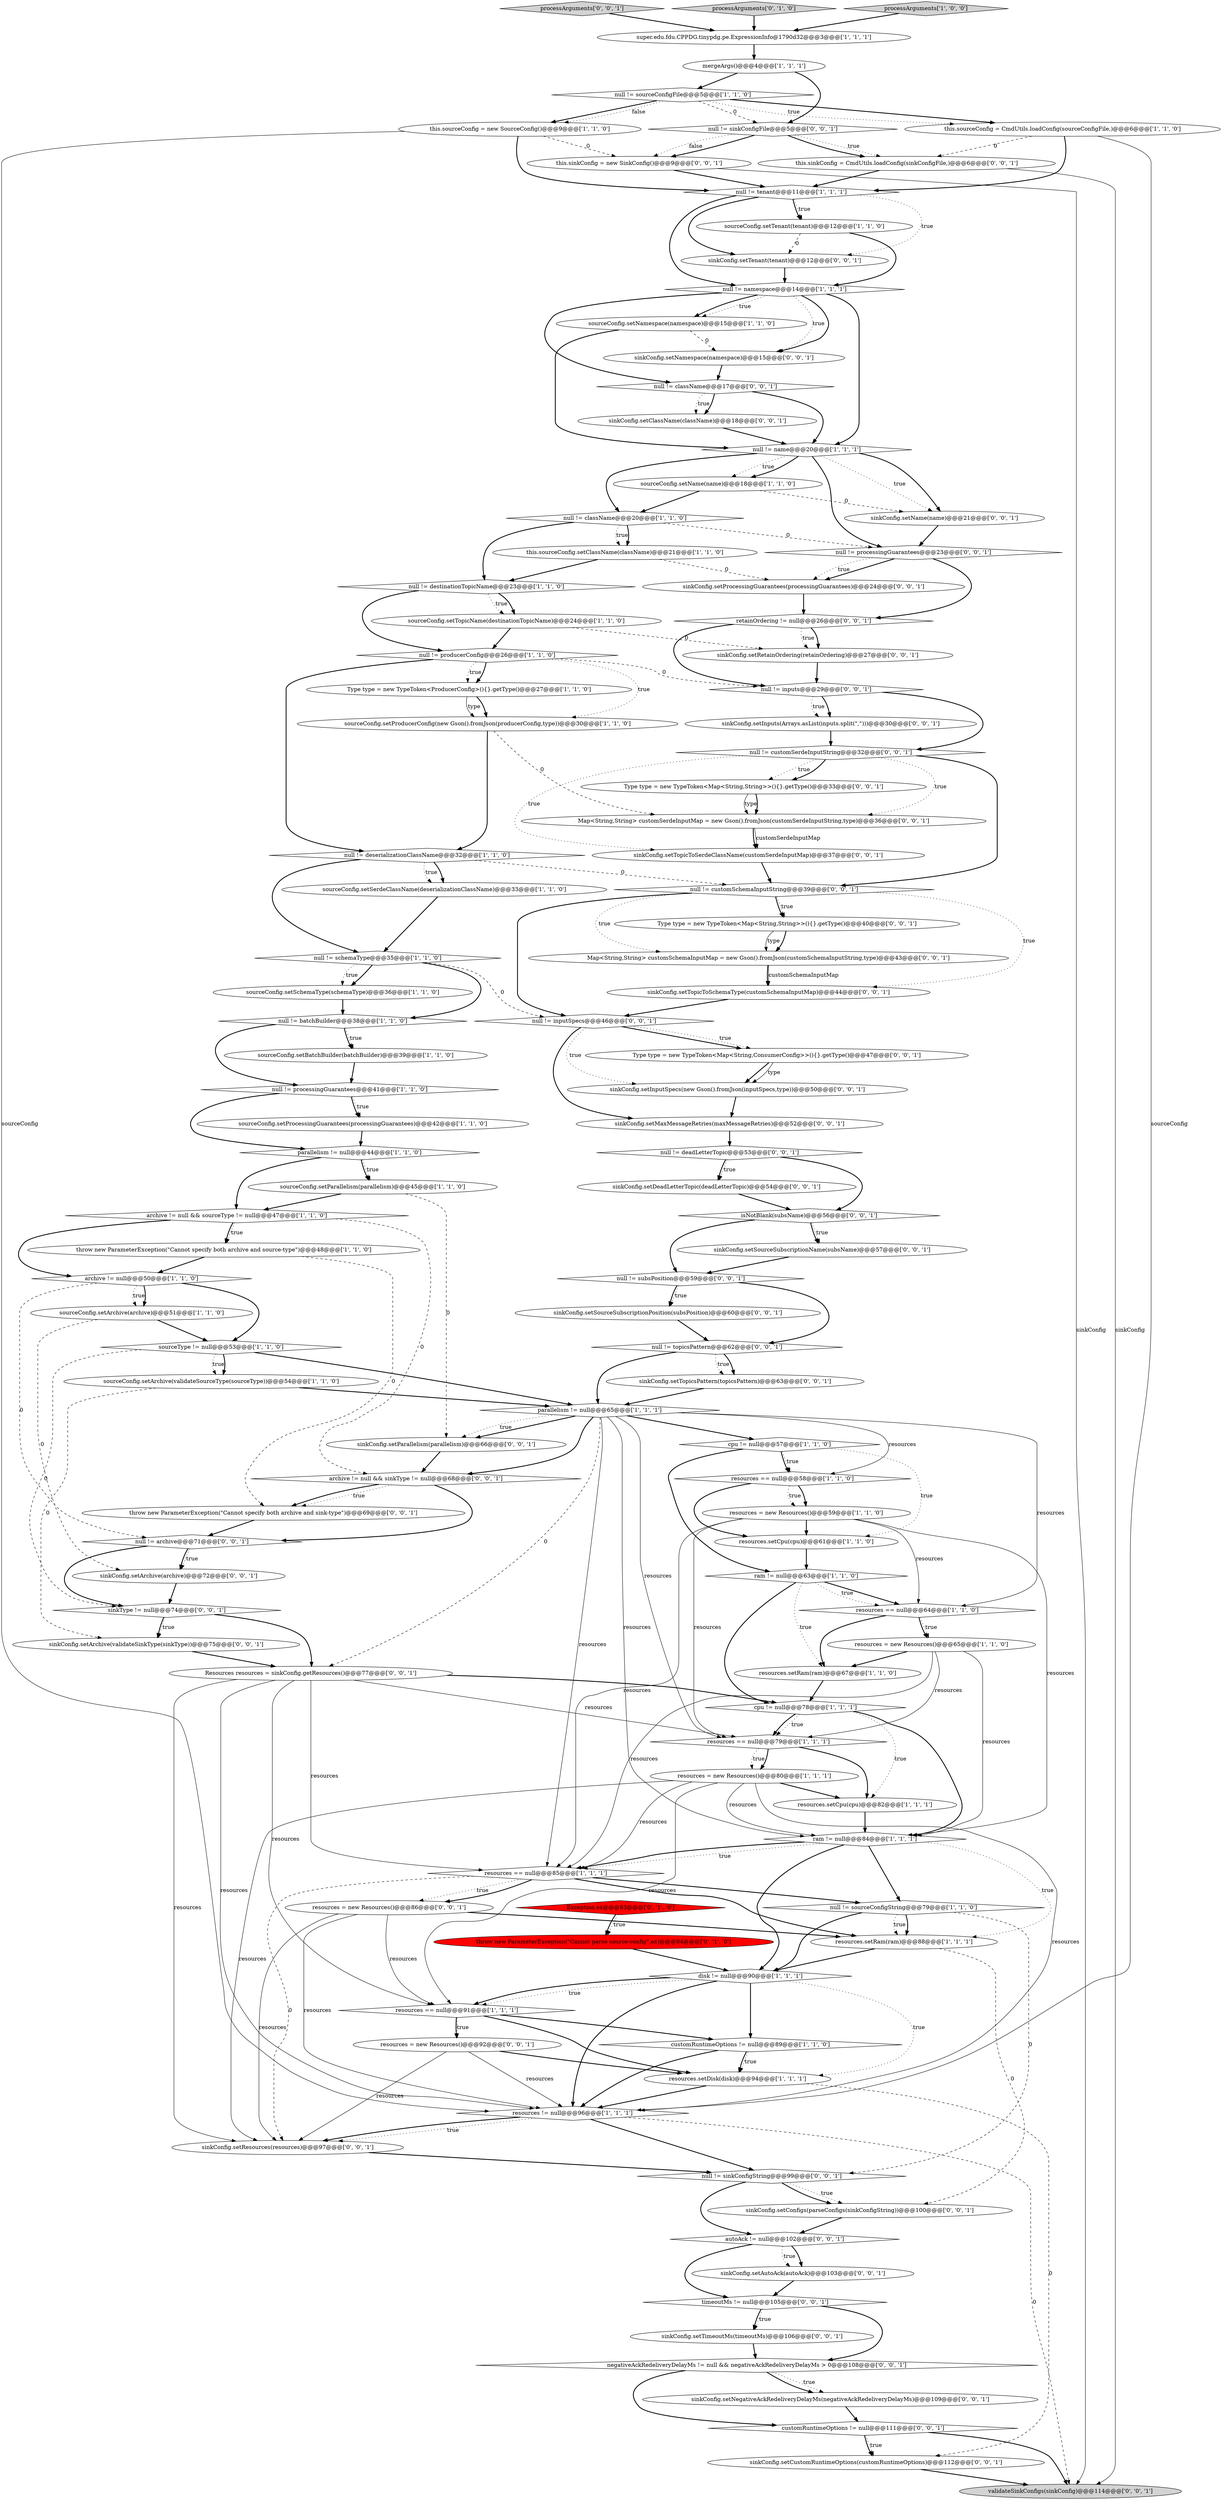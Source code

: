 digraph {
63 [style = filled, label = "sinkType != null@@@74@@@['0', '0', '1']", fillcolor = white, shape = diamond image = "AAA0AAABBB3BBB"];
71 [style = filled, label = "sinkConfig.setCustomRuntimeOptions(customRuntimeOptions)@@@112@@@['0', '0', '1']", fillcolor = white, shape = ellipse image = "AAA0AAABBB3BBB"];
57 [style = filled, label = "Exception ex@@@83@@@['0', '1', '0']", fillcolor = red, shape = diamond image = "AAA1AAABBB2BBB"];
72 [style = filled, label = "sinkConfig.setParallelism(parallelism)@@@66@@@['0', '0', '1']", fillcolor = white, shape = ellipse image = "AAA0AAABBB3BBB"];
13 [style = filled, label = "parallelism != null@@@65@@@['1', '1', '1']", fillcolor = white, shape = diamond image = "AAA0AAABBB1BBB"];
98 [style = filled, label = "negativeAckRedeliveryDelayMs != null && negativeAckRedeliveryDelayMs > 0@@@108@@@['0', '0', '1']", fillcolor = white, shape = diamond image = "AAA0AAABBB3BBB"];
90 [style = filled, label = "null != className@@@17@@@['0', '0', '1']", fillcolor = white, shape = diamond image = "AAA0AAABBB3BBB"];
8 [style = filled, label = "sourceType != null@@@53@@@['1', '1', '0']", fillcolor = white, shape = diamond image = "AAA0AAABBB1BBB"];
91 [style = filled, label = "processArguments['0', '0', '1']", fillcolor = lightgray, shape = diamond image = "AAA0AAABBB3BBB"];
39 [style = filled, label = "resources.setCpu(cpu)@@@61@@@['1', '1', '0']", fillcolor = white, shape = ellipse image = "AAA0AAABBB1BBB"];
58 [style = filled, label = "processArguments['0', '1', '0']", fillcolor = lightgray, shape = diamond image = "AAA0AAABBB2BBB"];
47 [style = filled, label = "mergeArgs()@@@4@@@['1', '1', '1']", fillcolor = white, shape = ellipse image = "AAA0AAABBB1BBB"];
31 [style = filled, label = "ram != null@@@84@@@['1', '1', '1']", fillcolor = white, shape = diamond image = "AAA0AAABBB1BBB"];
96 [style = filled, label = "sinkConfig.setName(name)@@@21@@@['0', '0', '1']", fillcolor = white, shape = ellipse image = "AAA0AAABBB3BBB"];
69 [style = filled, label = "resources = new Resources()@@@86@@@['0', '0', '1']", fillcolor = white, shape = ellipse image = "AAA0AAABBB3BBB"];
88 [style = filled, label = "sinkConfig.setInputSpecs(new Gson().fromJson(inputSpecs,type))@@@50@@@['0', '0', '1']", fillcolor = white, shape = ellipse image = "AAA0AAABBB3BBB"];
41 [style = filled, label = "sourceConfig.setArchive(archive)@@@51@@@['1', '1', '0']", fillcolor = white, shape = ellipse image = "AAA0AAABBB1BBB"];
60 [style = filled, label = "throw new ParameterException(\"Cannot specify both archive and sink-type\")@@@69@@@['0', '0', '1']", fillcolor = white, shape = ellipse image = "AAA0AAABBB3BBB"];
75 [style = filled, label = "sinkConfig.setAutoAck(autoAck)@@@103@@@['0', '0', '1']", fillcolor = white, shape = ellipse image = "AAA0AAABBB3BBB"];
85 [style = filled, label = "sinkConfig.setArchive(archive)@@@72@@@['0', '0', '1']", fillcolor = white, shape = ellipse image = "AAA0AAABBB3BBB"];
81 [style = filled, label = "Map<String,String> customSerdeInputMap = new Gson().fromJson(customSerdeInputString,type)@@@36@@@['0', '0', '1']", fillcolor = white, shape = ellipse image = "AAA0AAABBB3BBB"];
16 [style = filled, label = "null != className@@@20@@@['1', '1', '0']", fillcolor = white, shape = diamond image = "AAA0AAABBB1BBB"];
77 [style = filled, label = "sinkConfig.setSourceSubscriptionPosition(subsPosition)@@@60@@@['0', '0', '1']", fillcolor = white, shape = ellipse image = "AAA0AAABBB3BBB"];
7 [style = filled, label = "archive != null@@@50@@@['1', '1', '0']", fillcolor = white, shape = diamond image = "AAA0AAABBB1BBB"];
38 [style = filled, label = "this.sourceConfig = new SourceConfig()@@@9@@@['1', '1', '0']", fillcolor = white, shape = ellipse image = "AAA0AAABBB1BBB"];
56 [style = filled, label = "resources.setRam(ram)@@@67@@@['1', '1', '0']", fillcolor = white, shape = ellipse image = "AAA0AAABBB1BBB"];
104 [style = filled, label = "null != deadLetterTopic@@@53@@@['0', '0', '1']", fillcolor = white, shape = diamond image = "AAA0AAABBB3BBB"];
78 [style = filled, label = "sinkConfig.setNegativeAckRedeliveryDelayMs(negativeAckRedeliveryDelayMs)@@@109@@@['0', '0', '1']", fillcolor = white, shape = ellipse image = "AAA0AAABBB3BBB"];
9 [style = filled, label = "null != processingGuarantees@@@41@@@['1', '1', '0']", fillcolor = white, shape = diamond image = "AAA0AAABBB1BBB"];
103 [style = filled, label = "sinkConfig.setArchive(validateSinkType(sinkType))@@@75@@@['0', '0', '1']", fillcolor = white, shape = ellipse image = "AAA0AAABBB3BBB"];
14 [style = filled, label = "null != producerConfig@@@26@@@['1', '1', '0']", fillcolor = white, shape = diamond image = "AAA0AAABBB1BBB"];
64 [style = filled, label = "sinkConfig.setTopicToSerdeClassName(customSerdeInputMap)@@@37@@@['0', '0', '1']", fillcolor = white, shape = ellipse image = "AAA0AAABBB3BBB"];
70 [style = filled, label = "retainOrdering != null@@@26@@@['0', '0', '1']", fillcolor = white, shape = diamond image = "AAA0AAABBB3BBB"];
34 [style = filled, label = "sourceConfig.setName(name)@@@18@@@['1', '1', '0']", fillcolor = white, shape = ellipse image = "AAA0AAABBB1BBB"];
32 [style = filled, label = "resources == null@@@58@@@['1', '1', '0']", fillcolor = white, shape = diamond image = "AAA0AAABBB1BBB"];
28 [style = filled, label = "sourceConfig.setParallelism(parallelism)@@@45@@@['1', '1', '0']", fillcolor = white, shape = ellipse image = "AAA0AAABBB1BBB"];
15 [style = filled, label = "throw new ParameterException(\"Cannot specify both archive and source-type\")@@@48@@@['1', '1', '0']", fillcolor = white, shape = ellipse image = "AAA0AAABBB1BBB"];
33 [style = filled, label = "ram != null@@@63@@@['1', '1', '0']", fillcolor = white, shape = diamond image = "AAA0AAABBB1BBB"];
105 [style = filled, label = "Resources resources = sinkConfig.getResources()@@@77@@@['0', '0', '1']", fillcolor = white, shape = ellipse image = "AAA0AAABBB3BBB"];
11 [style = filled, label = "cpu != null@@@57@@@['1', '1', '0']", fillcolor = white, shape = diamond image = "AAA0AAABBB1BBB"];
44 [style = filled, label = "Type type = new TypeToken<ProducerConfig>(){}.getType()@@@27@@@['1', '1', '0']", fillcolor = white, shape = ellipse image = "AAA0AAABBB1BBB"];
19 [style = filled, label = "resources == null@@@85@@@['1', '1', '1']", fillcolor = white, shape = diamond image = "AAA0AAABBB1BBB"];
76 [style = filled, label = "sinkConfig.setInputs(Arrays.asList(inputs.split(\",\")))@@@30@@@['0', '0', '1']", fillcolor = white, shape = ellipse image = "AAA0AAABBB3BBB"];
53 [style = filled, label = "this.sourceConfig.setClassName(className)@@@21@@@['1', '1', '0']", fillcolor = white, shape = ellipse image = "AAA0AAABBB1BBB"];
35 [style = filled, label = "null != destinationTopicName@@@23@@@['1', '1', '0']", fillcolor = white, shape = diamond image = "AAA0AAABBB1BBB"];
113 [style = filled, label = "null != topicsPattern@@@62@@@['0', '0', '1']", fillcolor = white, shape = diamond image = "AAA0AAABBB3BBB"];
18 [style = filled, label = "super.edu.fdu.CPPDG.tinypdg.pe.ExpressionInfo@1790d32@@@3@@@['1', '1', '1']", fillcolor = white, shape = ellipse image = "AAA0AAABBB1BBB"];
54 [style = filled, label = "null != deserializationClassName@@@32@@@['1', '1', '0']", fillcolor = white, shape = diamond image = "AAA0AAABBB1BBB"];
66 [style = filled, label = "null != customSchemaInputString@@@39@@@['0', '0', '1']", fillcolor = white, shape = diamond image = "AAA0AAABBB3BBB"];
89 [style = filled, label = "isNotBlank(subsName)@@@56@@@['0', '0', '1']", fillcolor = white, shape = diamond image = "AAA0AAABBB3BBB"];
93 [style = filled, label = "Map<String,String> customSchemaInputMap = new Gson().fromJson(customSchemaInputString,type)@@@43@@@['0', '0', '1']", fillcolor = white, shape = ellipse image = "AAA0AAABBB3BBB"];
27 [style = filled, label = "sourceConfig.setBatchBuilder(batchBuilder)@@@39@@@['1', '1', '0']", fillcolor = white, shape = ellipse image = "AAA0AAABBB1BBB"];
68 [style = filled, label = "Type type = new TypeToken<Map<String,ConsumerConfig>>(){}.getType()@@@47@@@['0', '0', '1']", fillcolor = white, shape = ellipse image = "AAA0AAABBB3BBB"];
100 [style = filled, label = "null != inputs@@@29@@@['0', '0', '1']", fillcolor = white, shape = diamond image = "AAA0AAABBB3BBB"];
102 [style = filled, label = "null != customSerdeInputString@@@32@@@['0', '0', '1']", fillcolor = white, shape = diamond image = "AAA0AAABBB3BBB"];
42 [style = filled, label = "cpu != null@@@78@@@['1', '1', '1']", fillcolor = white, shape = diamond image = "AAA0AAABBB1BBB"];
0 [style = filled, label = "resources = new Resources()@@@59@@@['1', '1', '0']", fillcolor = white, shape = ellipse image = "AAA0AAABBB1BBB"];
29 [style = filled, label = "sourceConfig.setNamespace(namespace)@@@15@@@['1', '1', '0']", fillcolor = white, shape = ellipse image = "AAA0AAABBB1BBB"];
87 [style = filled, label = "Type type = new TypeToken<Map<String,String>>(){}.getType()@@@33@@@['0', '0', '1']", fillcolor = white, shape = ellipse image = "AAA0AAABBB3BBB"];
55 [style = filled, label = "null != name@@@20@@@['1', '1', '1']", fillcolor = white, shape = diamond image = "AAA0AAABBB1BBB"];
52 [style = filled, label = "this.sourceConfig = CmdUtils.loadConfig(sourceConfigFile,)@@@6@@@['1', '1', '0']", fillcolor = white, shape = ellipse image = "AAA0AAABBB1BBB"];
107 [style = filled, label = "null != sinkConfigFile@@@5@@@['0', '0', '1']", fillcolor = white, shape = diamond image = "AAA0AAABBB3BBB"];
114 [style = filled, label = "this.sinkConfig = CmdUtils.loadConfig(sinkConfigFile,)@@@6@@@['0', '0', '1']", fillcolor = white, shape = ellipse image = "AAA0AAABBB3BBB"];
10 [style = filled, label = "disk != null@@@90@@@['1', '1', '1']", fillcolor = white, shape = diamond image = "AAA0AAABBB1BBB"];
115 [style = filled, label = "sinkConfig.setMaxMessageRetries(maxMessageRetries)@@@52@@@['0', '0', '1']", fillcolor = white, shape = ellipse image = "AAA0AAABBB3BBB"];
12 [style = filled, label = "null != batchBuilder@@@38@@@['1', '1', '0']", fillcolor = white, shape = diamond image = "AAA0AAABBB1BBB"];
82 [style = filled, label = "sinkConfig.setResources(resources)@@@97@@@['0', '0', '1']", fillcolor = white, shape = ellipse image = "AAA0AAABBB3BBB"];
110 [style = filled, label = "sinkConfig.setConfigs(parseConfigs(sinkConfigString))@@@100@@@['0', '0', '1']", fillcolor = white, shape = ellipse image = "AAA0AAABBB3BBB"];
20 [style = filled, label = "sourceConfig.setSerdeClassName(deserializationClassName)@@@33@@@['1', '1', '0']", fillcolor = white, shape = ellipse image = "AAA0AAABBB1BBB"];
30 [style = filled, label = "sourceConfig.setTopicName(destinationTopicName)@@@24@@@['1', '1', '0']", fillcolor = white, shape = ellipse image = "AAA0AAABBB1BBB"];
49 [style = filled, label = "null != namespace@@@14@@@['1', '1', '1']", fillcolor = white, shape = diamond image = "AAA0AAABBB1BBB"];
4 [style = filled, label = "sourceConfig.setSchemaType(schemaType)@@@36@@@['1', '1', '0']", fillcolor = white, shape = ellipse image = "AAA0AAABBB1BBB"];
59 [style = filled, label = "throw new ParameterException(\"Cannot parse source-config\",ex)@@@84@@@['0', '1', '0']", fillcolor = red, shape = ellipse image = "AAA1AAABBB2BBB"];
67 [style = filled, label = "null != sinkConfigString@@@99@@@['0', '0', '1']", fillcolor = white, shape = diamond image = "AAA0AAABBB3BBB"];
51 [style = filled, label = "sourceConfig.setTenant(tenant)@@@12@@@['1', '1', '0']", fillcolor = white, shape = ellipse image = "AAA0AAABBB1BBB"];
94 [style = filled, label = "autoAck != null@@@102@@@['0', '0', '1']", fillcolor = white, shape = diamond image = "AAA0AAABBB3BBB"];
22 [style = filled, label = "resources = new Resources()@@@65@@@['1', '1', '0']", fillcolor = white, shape = ellipse image = "AAA0AAABBB1BBB"];
23 [style = filled, label = "sourceConfig.setProducerConfig(new Gson().fromJson(producerConfig,type))@@@30@@@['1', '1', '0']", fillcolor = white, shape = ellipse image = "AAA0AAABBB1BBB"];
95 [style = filled, label = "timeoutMs != null@@@105@@@['0', '0', '1']", fillcolor = white, shape = diamond image = "AAA0AAABBB3BBB"];
5 [style = filled, label = "resources == null@@@64@@@['1', '1', '0']", fillcolor = white, shape = diamond image = "AAA0AAABBB1BBB"];
74 [style = filled, label = "sinkConfig.setProcessingGuarantees(processingGuarantees)@@@24@@@['0', '0', '1']", fillcolor = white, shape = ellipse image = "AAA0AAABBB3BBB"];
80 [style = filled, label = "resources = new Resources()@@@92@@@['0', '0', '1']", fillcolor = white, shape = ellipse image = "AAA0AAABBB3BBB"];
83 [style = filled, label = "validateSinkConfigs(sinkConfig)@@@114@@@['0', '0', '1']", fillcolor = lightgray, shape = ellipse image = "AAA0AAABBB3BBB"];
106 [style = filled, label = "sinkConfig.setTimeoutMs(timeoutMs)@@@106@@@['0', '0', '1']", fillcolor = white, shape = ellipse image = "AAA0AAABBB3BBB"];
84 [style = filled, label = "archive != null && sinkType != null@@@68@@@['0', '0', '1']", fillcolor = white, shape = diamond image = "AAA0AAABBB3BBB"];
21 [style = filled, label = "null != sourceConfigFile@@@5@@@['1', '1', '0']", fillcolor = white, shape = diamond image = "AAA0AAABBB1BBB"];
111 [style = filled, label = "Type type = new TypeToken<Map<String,String>>(){}.getType()@@@40@@@['0', '0', '1']", fillcolor = white, shape = ellipse image = "AAA0AAABBB3BBB"];
17 [style = filled, label = "null != tenant@@@11@@@['1', '1', '1']", fillcolor = white, shape = diamond image = "AAA0AAABBB1BBB"];
2 [style = filled, label = "null != schemaType@@@35@@@['1', '1', '0']", fillcolor = white, shape = diamond image = "AAA0AAABBB1BBB"];
86 [style = filled, label = "sinkConfig.setTenant(tenant)@@@12@@@['0', '0', '1']", fillcolor = white, shape = ellipse image = "AAA0AAABBB3BBB"];
79 [style = filled, label = "sinkConfig.setDeadLetterTopic(deadLetterTopic)@@@54@@@['0', '0', '1']", fillcolor = white, shape = ellipse image = "AAA0AAABBB3BBB"];
1 [style = filled, label = "resources != null@@@96@@@['1', '1', '1']", fillcolor = white, shape = diamond image = "AAA0AAABBB1BBB"];
48 [style = filled, label = "resources.setDisk(disk)@@@94@@@['1', '1', '1']", fillcolor = white, shape = ellipse image = "AAA0AAABBB1BBB"];
24 [style = filled, label = "resources.setCpu(cpu)@@@82@@@['1', '1', '1']", fillcolor = white, shape = ellipse image = "AAA0AAABBB1BBB"];
37 [style = filled, label = "archive != null && sourceType != null@@@47@@@['1', '1', '0']", fillcolor = white, shape = diamond image = "AAA0AAABBB1BBB"];
99 [style = filled, label = "null != inputSpecs@@@46@@@['0', '0', '1']", fillcolor = white, shape = diamond image = "AAA0AAABBB3BBB"];
40 [style = filled, label = "parallelism != null@@@44@@@['1', '1', '0']", fillcolor = white, shape = diamond image = "AAA0AAABBB1BBB"];
25 [style = filled, label = "resources = new Resources()@@@80@@@['1', '1', '1']", fillcolor = white, shape = ellipse image = "AAA0AAABBB1BBB"];
112 [style = filled, label = "sinkConfig.setTopicToSchemaType(customSchemaInputMap)@@@44@@@['0', '0', '1']", fillcolor = white, shape = ellipse image = "AAA0AAABBB3BBB"];
116 [style = filled, label = "null != archive@@@71@@@['0', '0', '1']", fillcolor = white, shape = diamond image = "AAA0AAABBB3BBB"];
6 [style = filled, label = "resources.setRam(ram)@@@88@@@['1', '1', '1']", fillcolor = white, shape = ellipse image = "AAA0AAABBB1BBB"];
109 [style = filled, label = "null != processingGuarantees@@@23@@@['0', '0', '1']", fillcolor = white, shape = diamond image = "AAA0AAABBB3BBB"];
62 [style = filled, label = "sinkConfig.setSourceSubscriptionName(subsName)@@@57@@@['0', '0', '1']", fillcolor = white, shape = ellipse image = "AAA0AAABBB3BBB"];
92 [style = filled, label = "customRuntimeOptions != null@@@111@@@['0', '0', '1']", fillcolor = white, shape = diamond image = "AAA0AAABBB3BBB"];
97 [style = filled, label = "sinkConfig.setTopicsPattern(topicsPattern)@@@63@@@['0', '0', '1']", fillcolor = white, shape = ellipse image = "AAA0AAABBB3BBB"];
65 [style = filled, label = "sinkConfig.setNamespace(namespace)@@@15@@@['0', '0', '1']", fillcolor = white, shape = ellipse image = "AAA0AAABBB3BBB"];
45 [style = filled, label = "customRuntimeOptions != null@@@89@@@['1', '1', '0']", fillcolor = white, shape = diamond image = "AAA0AAABBB1BBB"];
46 [style = filled, label = "sourceConfig.setArchive(validateSourceType(sourceType))@@@54@@@['1', '1', '0']", fillcolor = white, shape = ellipse image = "AAA0AAABBB1BBB"];
108 [style = filled, label = "this.sinkConfig = new SinkConfig()@@@9@@@['0', '0', '1']", fillcolor = white, shape = ellipse image = "AAA0AAABBB3BBB"];
73 [style = filled, label = "null != subsPosition@@@59@@@['0', '0', '1']", fillcolor = white, shape = diamond image = "AAA0AAABBB3BBB"];
50 [style = filled, label = "sourceConfig.setProcessingGuarantees(processingGuarantees)@@@42@@@['1', '1', '0']", fillcolor = white, shape = ellipse image = "AAA0AAABBB1BBB"];
3 [style = filled, label = "resources == null@@@79@@@['1', '1', '1']", fillcolor = white, shape = diamond image = "AAA0AAABBB1BBB"];
36 [style = filled, label = "processArguments['1', '0', '0']", fillcolor = lightgray, shape = diamond image = "AAA0AAABBB1BBB"];
43 [style = filled, label = "resources == null@@@91@@@['1', '1', '1']", fillcolor = white, shape = diamond image = "AAA0AAABBB1BBB"];
101 [style = filled, label = "sinkConfig.setClassName(className)@@@18@@@['0', '0', '1']", fillcolor = white, shape = ellipse image = "AAA0AAABBB3BBB"];
26 [style = filled, label = "null != sourceConfigString@@@79@@@['1', '1', '0']", fillcolor = white, shape = diamond image = "AAA0AAABBB1BBB"];
61 [style = filled, label = "sinkConfig.setRetainOrdering(retainOrdering)@@@27@@@['0', '0', '1']", fillcolor = white, shape = ellipse image = "AAA0AAABBB3BBB"];
9->50 [style = bold, label=""];
87->81 [style = solid, label="type"];
2->99 [style = dashed, label="0"];
1->67 [style = bold, label=""];
109->70 [style = bold, label=""];
55->34 [style = dotted, label="true"];
46->13 [style = bold, label=""];
3->24 [style = bold, label=""];
26->10 [style = bold, label=""];
84->116 [style = bold, label=""];
100->76 [style = bold, label=""];
41->8 [style = bold, label=""];
116->85 [style = dotted, label="true"];
32->0 [style = bold, label=""];
32->0 [style = dotted, label="true"];
27->9 [style = bold, label=""];
40->28 [style = dotted, label="true"];
25->31 [style = solid, label="resources"];
92->71 [style = dotted, label="true"];
21->52 [style = dotted, label="true"];
99->115 [style = bold, label=""];
37->15 [style = bold, label=""];
15->60 [style = dashed, label="0"];
21->52 [style = bold, label=""];
104->79 [style = dotted, label="true"];
57->59 [style = bold, label=""];
89->62 [style = dotted, label="true"];
58->18 [style = bold, label=""];
62->73 [style = bold, label=""];
12->9 [style = bold, label=""];
7->8 [style = bold, label=""];
45->48 [style = bold, label=""];
3->25 [style = dotted, label="true"];
78->92 [style = bold, label=""];
66->93 [style = dotted, label="true"];
21->38 [style = bold, label=""];
49->55 [style = bold, label=""];
65->90 [style = bold, label=""];
55->96 [style = bold, label=""];
14->44 [style = dotted, label="true"];
44->23 [style = bold, label=""];
113->13 [style = bold, label=""];
82->67 [style = bold, label=""];
1->82 [style = dotted, label="true"];
19->69 [style = dotted, label="true"];
5->22 [style = dotted, label="true"];
0->31 [style = solid, label="resources"];
101->55 [style = bold, label=""];
33->42 [style = bold, label=""];
74->70 [style = bold, label=""];
79->89 [style = bold, label=""];
36->18 [style = bold, label=""];
102->81 [style = dotted, label="true"];
7->41 [style = dotted, label="true"];
7->116 [style = dashed, label="0"];
66->111 [style = bold, label=""];
11->33 [style = bold, label=""];
42->3 [style = bold, label=""];
55->34 [style = bold, label=""];
30->14 [style = bold, label=""];
19->69 [style = bold, label=""];
19->82 [style = dashed, label="0"];
21->107 [style = dashed, label="0"];
25->1 [style = solid, label="resources"];
114->83 [style = solid, label="sinkConfig"];
95->106 [style = bold, label=""];
48->1 [style = bold, label=""];
13->84 [style = bold, label=""];
60->116 [style = bold, label=""];
48->71 [style = dashed, label="0"];
1->83 [style = dashed, label="0"];
22->19 [style = solid, label="resources"];
105->43 [style = solid, label="resources"];
40->37 [style = bold, label=""];
89->73 [style = bold, label=""];
0->19 [style = solid, label="resources"];
31->19 [style = dotted, label="true"];
9->40 [style = bold, label=""];
42->3 [style = dotted, label="true"];
72->84 [style = bold, label=""];
113->97 [style = dotted, label="true"];
95->98 [style = bold, label=""];
28->37 [style = bold, label=""];
43->80 [style = dotted, label="true"];
63->103 [style = bold, label=""];
98->78 [style = dotted, label="true"];
13->72 [style = bold, label=""];
8->46 [style = dotted, label="true"];
54->66 [style = dashed, label="0"];
112->99 [style = bold, label=""];
10->43 [style = dotted, label="true"];
81->64 [style = solid, label="customSerdeInputMap"];
31->6 [style = dotted, label="true"];
89->62 [style = bold, label=""];
85->63 [style = bold, label=""];
107->114 [style = dotted, label="true"];
94->95 [style = bold, label=""];
42->31 [style = bold, label=""];
68->88 [style = bold, label=""];
94->75 [style = bold, label=""];
23->81 [style = dashed, label="0"];
26->6 [style = bold, label=""];
19->6 [style = bold, label=""];
111->93 [style = bold, label=""];
2->4 [style = bold, label=""];
13->11 [style = bold, label=""];
34->96 [style = dashed, label="0"];
35->30 [style = dotted, label="true"];
53->74 [style = dashed, label="0"];
43->45 [style = bold, label=""];
11->39 [style = dotted, label="true"];
109->74 [style = bold, label=""];
17->51 [style = bold, label=""];
42->24 [style = dotted, label="true"];
88->115 [style = bold, label=""];
45->1 [style = bold, label=""];
53->35 [style = bold, label=""];
25->24 [style = bold, label=""];
12->27 [style = dotted, label="true"];
113->97 [style = bold, label=""];
114->17 [style = bold, label=""];
111->93 [style = solid, label="type"];
100->76 [style = dotted, label="true"];
47->107 [style = bold, label=""];
45->48 [style = dotted, label="true"];
80->48 [style = bold, label=""];
84->60 [style = dotted, label="true"];
19->26 [style = bold, label=""];
98->78 [style = bold, label=""];
54->2 [style = bold, label=""];
26->67 [style = dashed, label="0"];
10->45 [style = bold, label=""];
108->17 [style = bold, label=""];
44->23 [style = solid, label="type"];
80->1 [style = solid, label="resources"];
64->66 [style = bold, label=""];
43->80 [style = bold, label=""];
13->32 [style = solid, label="resources"];
26->6 [style = dotted, label="true"];
59->10 [style = bold, label=""];
22->31 [style = solid, label="resources"];
55->109 [style = bold, label=""];
92->71 [style = bold, label=""];
94->75 [style = dotted, label="true"];
10->1 [style = bold, label=""];
63->105 [style = bold, label=""];
38->17 [style = bold, label=""];
5->22 [style = bold, label=""];
25->43 [style = solid, label="resources"];
25->19 [style = solid, label="resources"];
13->5 [style = solid, label="resources"];
71->83 [style = bold, label=""];
46->103 [style = dashed, label="0"];
0->39 [style = bold, label=""];
70->61 [style = bold, label=""];
69->43 [style = solid, label="resources"];
102->64 [style = dotted, label="true"];
23->54 [style = bold, label=""];
73->113 [style = bold, label=""];
13->3 [style = solid, label="resources"];
49->29 [style = dotted, label="true"];
10->43 [style = bold, label=""];
18->47 [style = bold, label=""];
67->94 [style = bold, label=""];
105->19 [style = solid, label="resources"];
14->100 [style = dashed, label="0"];
49->65 [style = dotted, label="true"];
81->64 [style = bold, label=""];
87->81 [style = bold, label=""];
102->87 [style = dotted, label="true"];
49->65 [style = bold, label=""];
84->60 [style = bold, label=""];
11->32 [style = bold, label=""];
14->23 [style = dotted, label="true"];
33->5 [style = bold, label=""];
95->106 [style = dotted, label="true"];
37->15 [style = dotted, label="true"];
35->14 [style = bold, label=""];
38->108 [style = dashed, label="0"];
30->61 [style = dashed, label="0"];
93->112 [style = solid, label="customSchemaInputMap"];
37->7 [style = bold, label=""];
67->110 [style = dotted, label="true"];
39->33 [style = bold, label=""];
41->85 [style = dashed, label="0"];
92->83 [style = bold, label=""];
16->53 [style = dotted, label="true"];
29->55 [style = bold, label=""];
90->55 [style = bold, label=""];
96->109 [style = bold, label=""];
31->26 [style = bold, label=""];
61->100 [style = bold, label=""];
99->68 [style = bold, label=""];
104->89 [style = bold, label=""];
73->77 [style = dotted, label="true"];
0->3 [style = solid, label="resources"];
13->105 [style = dashed, label="0"];
70->100 [style = bold, label=""];
110->94 [style = bold, label=""];
8->63 [style = dashed, label="0"];
52->1 [style = solid, label="sourceConfig"];
24->31 [style = bold, label=""];
17->49 [style = bold, label=""];
21->38 [style = dotted, label="false"];
31->10 [style = bold, label=""];
49->90 [style = bold, label=""];
75->95 [style = bold, label=""];
90->101 [style = dotted, label="true"];
34->16 [style = bold, label=""];
6->10 [style = bold, label=""];
76->102 [style = bold, label=""];
2->4 [style = dotted, label="true"];
4->12 [style = bold, label=""];
38->1 [style = solid, label="sourceConfig"];
32->39 [style = bold, label=""];
7->41 [style = bold, label=""];
100->102 [style = bold, label=""];
99->88 [style = dotted, label="true"];
47->21 [style = bold, label=""];
55->16 [style = bold, label=""];
66->111 [style = dotted, label="true"];
37->84 [style = dashed, label="0"];
6->110 [style = dashed, label="0"];
104->79 [style = bold, label=""];
68->88 [style = solid, label="type"];
35->30 [style = bold, label=""];
12->27 [style = bold, label=""];
93->112 [style = bold, label=""];
31->19 [style = bold, label=""];
55->96 [style = dotted, label="true"];
28->72 [style = dashed, label="0"];
8->13 [style = bold, label=""];
49->29 [style = bold, label=""];
106->98 [style = bold, label=""];
11->32 [style = dotted, label="true"];
69->1 [style = solid, label="resources"];
91->18 [style = bold, label=""];
22->56 [style = bold, label=""];
15->7 [style = bold, label=""];
98->92 [style = bold, label=""];
22->3 [style = solid, label="resources"];
5->56 [style = bold, label=""];
107->108 [style = bold, label=""];
3->25 [style = bold, label=""];
69->6 [style = bold, label=""];
16->109 [style = dashed, label="0"];
102->66 [style = bold, label=""];
43->48 [style = bold, label=""];
105->82 [style = solid, label="resources"];
1->82 [style = bold, label=""];
69->82 [style = solid, label="resources"];
17->51 [style = dotted, label="true"];
57->59 [style = dotted, label="true"];
17->86 [style = dotted, label="true"];
107->114 [style = bold, label=""];
99->68 [style = dotted, label="true"];
54->20 [style = bold, label=""];
13->19 [style = solid, label="resources"];
51->49 [style = bold, label=""];
40->28 [style = bold, label=""];
66->99 [style = bold, label=""];
105->42 [style = bold, label=""];
116->63 [style = bold, label=""];
14->44 [style = bold, label=""];
52->17 [style = bold, label=""];
16->53 [style = bold, label=""];
77->113 [style = bold, label=""];
0->5 [style = solid, label="resources"];
2->12 [style = bold, label=""];
56->42 [style = bold, label=""];
67->110 [style = bold, label=""];
109->74 [style = dotted, label="true"];
115->104 [style = bold, label=""];
20->2 [style = bold, label=""];
33->56 [style = dotted, label="true"];
108->83 [style = solid, label="sinkConfig"];
70->61 [style = dotted, label="true"];
14->54 [style = bold, label=""];
29->65 [style = dashed, label="0"];
9->50 [style = dotted, label="true"];
8->46 [style = bold, label=""];
54->20 [style = dotted, label="true"];
13->72 [style = dotted, label="true"];
90->101 [style = bold, label=""];
103->105 [style = bold, label=""];
13->31 [style = solid, label="resources"];
102->87 [style = bold, label=""];
80->82 [style = solid, label="resources"];
105->1 [style = solid, label="resources"];
50->40 [style = bold, label=""];
33->5 [style = dotted, label="true"];
66->112 [style = dotted, label="true"];
97->13 [style = bold, label=""];
17->86 [style = bold, label=""];
73->77 [style = bold, label=""];
10->48 [style = dotted, label="true"];
107->108 [style = dotted, label="false"];
52->114 [style = dashed, label="0"];
16->35 [style = bold, label=""];
86->49 [style = bold, label=""];
51->86 [style = dashed, label="0"];
25->82 [style = solid, label="resources"];
63->103 [style = dotted, label="true"];
105->3 [style = solid, label="resources"];
116->85 [style = bold, label=""];
}
